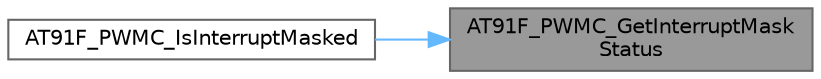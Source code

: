 digraph "AT91F_PWMC_GetInterruptMaskStatus"
{
 // LATEX_PDF_SIZE
  bgcolor="transparent";
  edge [fontname=Helvetica,fontsize=10,labelfontname=Helvetica,labelfontsize=10];
  node [fontname=Helvetica,fontsize=10,shape=box,height=0.2,width=0.4];
  rankdir="RL";
  Node1 [id="Node000001",label="AT91F_PWMC_GetInterruptMask\lStatus",height=0.2,width=0.4,color="gray40", fillcolor="grey60", style="filled", fontcolor="black",tooltip="Return PWM Interrupt Mask Status."];
  Node1 -> Node2 [id="edge2_Node000001_Node000002",dir="back",color="steelblue1",style="solid",tooltip=" "];
  Node2 [id="Node000002",label="AT91F_PWMC_IsInterruptMasked",height=0.2,width=0.4,color="grey40", fillcolor="white", style="filled",URL="$lib___a_t91_s_a_m7_s64_8h.html#a7ab00a1cad38be326c6b349910d1dcbc",tooltip="Test if PWM Interrupt is Masked."];
}
